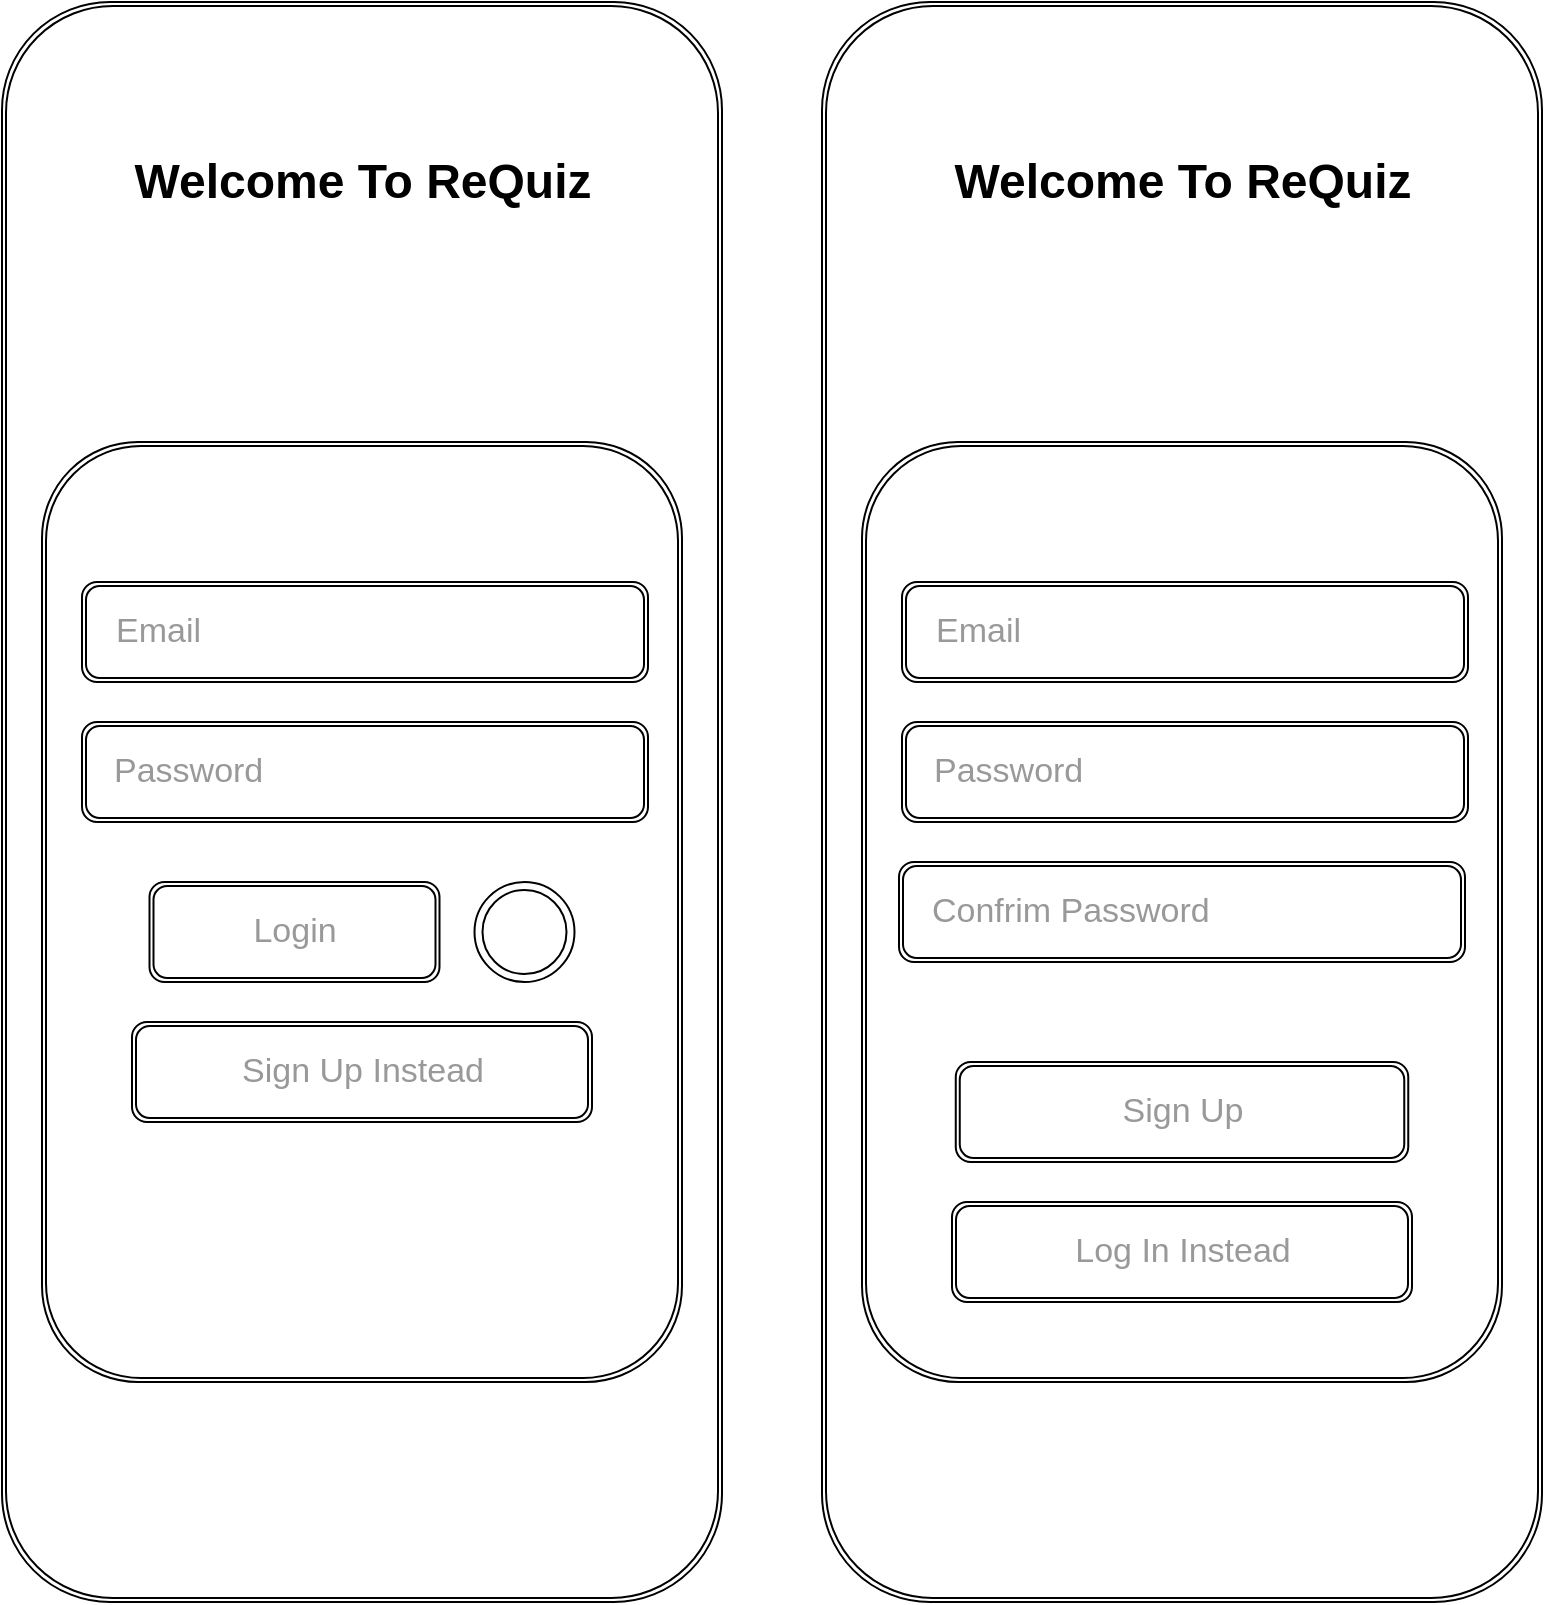 <mxfile>
    <diagram id="_A0lb_RUqAJIpLxWKF-y" name="Page-1">
        <mxGraphModel dx="1512" dy="969" grid="1" gridSize="10" guides="1" tooltips="1" connect="1" arrows="1" fold="1" page="1" pageScale="1" pageWidth="850" pageHeight="1100" math="0" shadow="0">
            <root>
                <mxCell id="0"/>
                <mxCell id="1" parent="0"/>
                <mxCell id="2" value="" style="shape=ext;double=1;rounded=1;whiteSpace=wrap;html=1;" parent="1" vertex="1">
                    <mxGeometry x="30" y="80" width="360" height="800" as="geometry"/>
                </mxCell>
                <mxCell id="3" value="Welcome To ReQuiz" style="text;strokeColor=none;fillColor=none;html=1;fontSize=24;fontStyle=1;verticalAlign=middle;align=center;" parent="1" vertex="1">
                    <mxGeometry x="85" y="150" width="250" height="40" as="geometry"/>
                </mxCell>
                <mxCell id="4" value="" style="shape=ext;double=1;rounded=1;whiteSpace=wrap;html=1;" parent="1" vertex="1">
                    <mxGeometry x="50" y="300" width="320" height="470" as="geometry"/>
                </mxCell>
                <mxCell id="5" value="" style="shape=ext;double=1;rounded=1;whiteSpace=wrap;html=1;" parent="1" vertex="1">
                    <mxGeometry x="70" y="370" width="283" height="50" as="geometry"/>
                </mxCell>
                <mxCell id="6" value="" style="shape=ext;double=1;rounded=1;whiteSpace=wrap;html=1;" parent="1" vertex="1">
                    <mxGeometry x="70" y="440" width="283" height="50" as="geometry"/>
                </mxCell>
                <mxCell id="7" value="Email" style="text;strokeColor=none;fillColor=none;html=1;fontSize=17;fontStyle=0;verticalAlign=middle;align=left;fontColor=#999999;" parent="1" vertex="1">
                    <mxGeometry x="85" y="375" width="255" height="40" as="geometry"/>
                </mxCell>
                <mxCell id="8" value="Password" style="text;strokeColor=none;fillColor=none;html=1;fontSize=17;fontStyle=0;verticalAlign=middle;align=left;fontColor=#999999;" parent="1" vertex="1">
                    <mxGeometry x="84" y="445" width="255" height="40" as="geometry"/>
                </mxCell>
                <mxCell id="9" value="" style="shape=ext;double=1;rounded=1;whiteSpace=wrap;html=1;fontSize=17;fontColor=#999999;" parent="1" vertex="1">
                    <mxGeometry x="103.75" y="520" width="145" height="50" as="geometry"/>
                </mxCell>
                <mxCell id="10" value="Login" style="text;strokeColor=none;fillColor=none;html=1;fontSize=17;fontStyle=0;verticalAlign=middle;align=center;fontColor=#999999;" parent="1" vertex="1">
                    <mxGeometry x="131.25" y="525" width="90" height="40" as="geometry"/>
                </mxCell>
                <mxCell id="11" value="" style="shape=ext;double=1;rounded=1;whiteSpace=wrap;html=1;fontSize=17;fontColor=#999999;" parent="1" vertex="1">
                    <mxGeometry x="95" y="590" width="230" height="50" as="geometry"/>
                </mxCell>
                <mxCell id="12" value="Sign Up Instead" style="text;strokeColor=none;fillColor=none;html=1;fontSize=17;fontStyle=0;verticalAlign=middle;align=center;fontColor=#999999;" parent="1" vertex="1">
                    <mxGeometry x="167.5" y="595" width="85" height="40" as="geometry"/>
                </mxCell>
                <mxCell id="13" value="" style="ellipse;shape=doubleEllipse;whiteSpace=wrap;html=1;aspect=fixed;fontSize=17;fontColor=#999999;" parent="1" vertex="1">
                    <mxGeometry x="266.25" y="520" width="50" height="50" as="geometry"/>
                </mxCell>
                <mxCell id="14" value="" style="shape=ext;double=1;rounded=1;whiteSpace=wrap;html=1;" parent="1" vertex="1">
                    <mxGeometry x="440" y="80" width="360" height="800" as="geometry"/>
                </mxCell>
                <mxCell id="15" value="Welcome To ReQuiz" style="text;strokeColor=none;fillColor=none;html=1;fontSize=24;fontStyle=1;verticalAlign=middle;align=center;" parent="1" vertex="1">
                    <mxGeometry x="495" y="150" width="250" height="40" as="geometry"/>
                </mxCell>
                <mxCell id="16" value="" style="shape=ext;double=1;rounded=1;whiteSpace=wrap;html=1;" parent="1" vertex="1">
                    <mxGeometry x="460" y="300" width="320" height="470" as="geometry"/>
                </mxCell>
                <mxCell id="17" value="" style="shape=ext;double=1;rounded=1;whiteSpace=wrap;html=1;" parent="1" vertex="1">
                    <mxGeometry x="480" y="370" width="283" height="50" as="geometry"/>
                </mxCell>
                <mxCell id="18" value="" style="shape=ext;double=1;rounded=1;whiteSpace=wrap;html=1;" parent="1" vertex="1">
                    <mxGeometry x="480" y="440" width="283" height="50" as="geometry"/>
                </mxCell>
                <mxCell id="19" value="Email" style="text;strokeColor=none;fillColor=none;html=1;fontSize=17;fontStyle=0;verticalAlign=middle;align=left;fontColor=#999999;" parent="1" vertex="1">
                    <mxGeometry x="495" y="375" width="255" height="40" as="geometry"/>
                </mxCell>
                <mxCell id="20" value="Password" style="text;strokeColor=none;fillColor=none;html=1;fontSize=17;fontStyle=0;verticalAlign=middle;align=left;fontColor=#999999;" parent="1" vertex="1">
                    <mxGeometry x="494" y="445" width="255" height="40" as="geometry"/>
                </mxCell>
                <mxCell id="21" value="" style="shape=ext;double=1;rounded=1;whiteSpace=wrap;html=1;fontSize=17;fontColor=#999999;" parent="1" vertex="1">
                    <mxGeometry x="506.88" y="610" width="226.25" height="50" as="geometry"/>
                </mxCell>
                <mxCell id="22" value="Sign Up" style="text;strokeColor=none;fillColor=none;html=1;fontSize=17;fontStyle=0;verticalAlign=middle;align=center;fontColor=#999999;" parent="1" vertex="1">
                    <mxGeometry x="575" y="615" width="90" height="40" as="geometry"/>
                </mxCell>
                <mxCell id="23" value="" style="shape=ext;double=1;rounded=1;whiteSpace=wrap;html=1;fontSize=17;fontColor=#999999;" parent="1" vertex="1">
                    <mxGeometry x="505" y="680" width="230" height="50" as="geometry"/>
                </mxCell>
                <mxCell id="24" value="Log In Instead" style="text;strokeColor=none;fillColor=none;html=1;fontSize=17;fontStyle=0;verticalAlign=middle;align=center;fontColor=#999999;" parent="1" vertex="1">
                    <mxGeometry x="577.5" y="685" width="85" height="40" as="geometry"/>
                </mxCell>
                <mxCell id="26" value="" style="shape=ext;double=1;rounded=1;whiteSpace=wrap;html=1;" parent="1" vertex="1">
                    <mxGeometry x="478.5" y="510" width="283" height="50" as="geometry"/>
                </mxCell>
                <mxCell id="27" value="Confrim Password" style="text;strokeColor=none;fillColor=none;html=1;fontSize=17;fontStyle=0;verticalAlign=middle;align=left;fontColor=#999999;" parent="1" vertex="1">
                    <mxGeometry x="492.5" y="515" width="255" height="40" as="geometry"/>
                </mxCell>
            </root>
        </mxGraphModel>
    </diagram>
</mxfile>